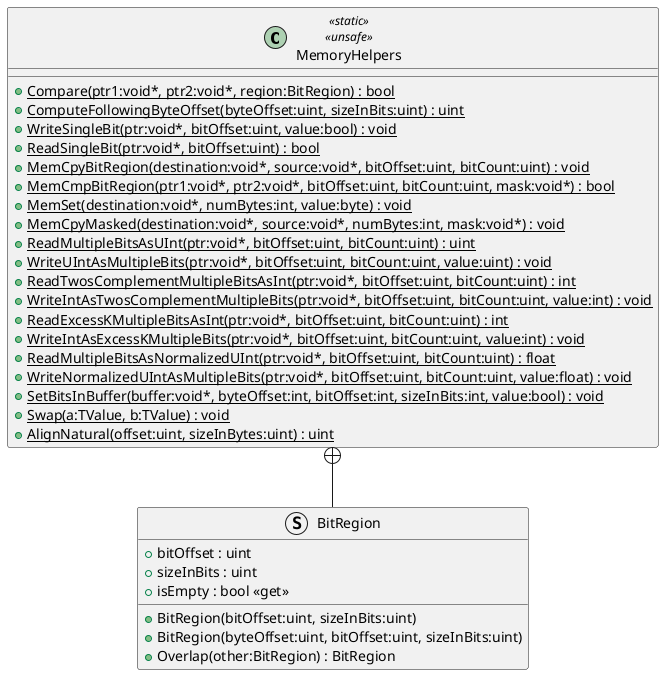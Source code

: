 @startuml
class MemoryHelpers <<static>> <<unsafe>> {
    + {static} Compare(ptr1:void*, ptr2:void*, region:BitRegion) : bool
    + {static} ComputeFollowingByteOffset(byteOffset:uint, sizeInBits:uint) : uint
    + {static} WriteSingleBit(ptr:void*, bitOffset:uint, value:bool) : void
    + {static} ReadSingleBit(ptr:void*, bitOffset:uint) : bool
    + {static} MemCpyBitRegion(destination:void*, source:void*, bitOffset:uint, bitCount:uint) : void
    + {static} MemCmpBitRegion(ptr1:void*, ptr2:void*, bitOffset:uint, bitCount:uint, mask:void*) : bool
    + {static} MemSet(destination:void*, numBytes:int, value:byte) : void
    + {static} MemCpyMasked(destination:void*, source:void*, numBytes:int, mask:void*) : void
    + {static} ReadMultipleBitsAsUInt(ptr:void*, bitOffset:uint, bitCount:uint) : uint
    + {static} WriteUIntAsMultipleBits(ptr:void*, bitOffset:uint, bitCount:uint, value:uint) : void
    + {static} ReadTwosComplementMultipleBitsAsInt(ptr:void*, bitOffset:uint, bitCount:uint) : int
    + {static} WriteIntAsTwosComplementMultipleBits(ptr:void*, bitOffset:uint, bitCount:uint, value:int) : void
    + {static} ReadExcessKMultipleBitsAsInt(ptr:void*, bitOffset:uint, bitCount:uint) : int
    + {static} WriteIntAsExcessKMultipleBits(ptr:void*, bitOffset:uint, bitCount:uint, value:int) : void
    + {static} ReadMultipleBitsAsNormalizedUInt(ptr:void*, bitOffset:uint, bitCount:uint) : float
    + {static} WriteNormalizedUIntAsMultipleBits(ptr:void*, bitOffset:uint, bitCount:uint, value:float) : void
    + {static} SetBitsInBuffer(buffer:void*, byteOffset:int, bitOffset:int, sizeInBits:int, value:bool) : void
    + {static} Swap(a:TValue, b:TValue) : void
    + {static} AlignNatural(offset:uint, sizeInBytes:uint) : uint
}
struct BitRegion {
    + bitOffset : uint
    + sizeInBits : uint
    + isEmpty : bool <<get>>
    + BitRegion(bitOffset:uint, sizeInBits:uint)
    + BitRegion(byteOffset:uint, bitOffset:uint, sizeInBits:uint)
    + Overlap(other:BitRegion) : BitRegion
}
MemoryHelpers +-- BitRegion
@enduml
